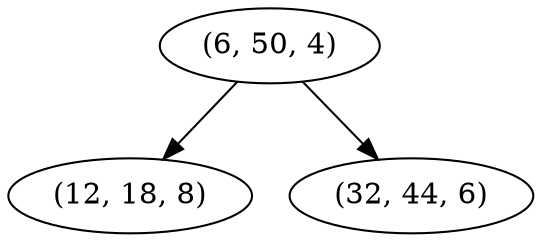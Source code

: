 digraph tree {
    "(6, 50, 4)";
    "(12, 18, 8)";
    "(32, 44, 6)";
    "(6, 50, 4)" -> "(12, 18, 8)";
    "(6, 50, 4)" -> "(32, 44, 6)";
}
